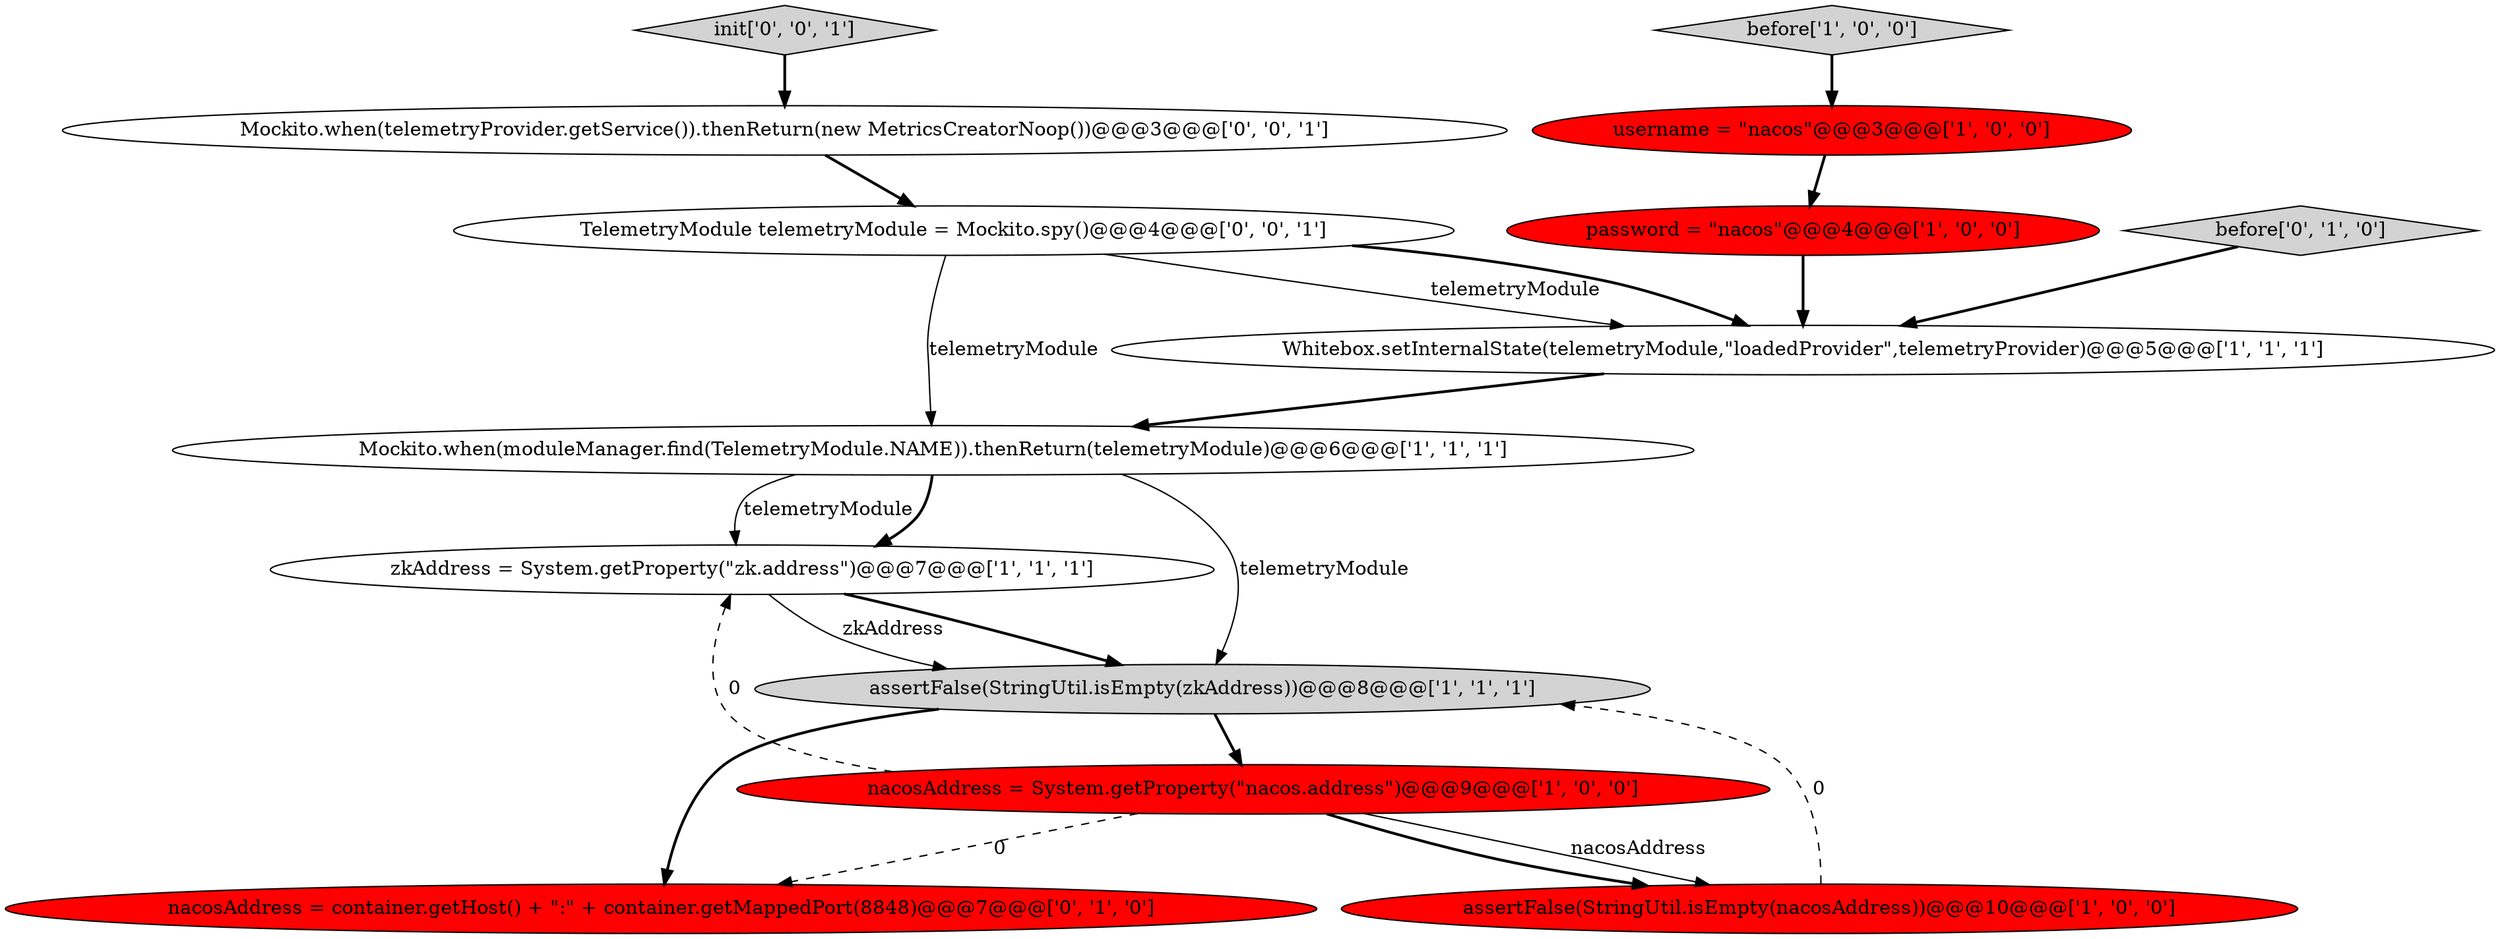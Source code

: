 digraph {
5 [style = filled, label = "Whitebox.setInternalState(telemetryModule,\"loadedProvider\",telemetryProvider)@@@5@@@['1', '1', '1']", fillcolor = white, shape = ellipse image = "AAA0AAABBB1BBB"];
0 [style = filled, label = "zkAddress = System.getProperty(\"zk.address\")@@@7@@@['1', '1', '1']", fillcolor = white, shape = ellipse image = "AAA0AAABBB1BBB"];
10 [style = filled, label = "nacosAddress = container.getHost() + \":\" + container.getMappedPort(8848)@@@7@@@['0', '1', '0']", fillcolor = red, shape = ellipse image = "AAA1AAABBB2BBB"];
13 [style = filled, label = "Mockito.when(telemetryProvider.getService()).thenReturn(new MetricsCreatorNoop())@@@3@@@['0', '0', '1']", fillcolor = white, shape = ellipse image = "AAA0AAABBB3BBB"];
4 [style = filled, label = "Mockito.when(moduleManager.find(TelemetryModule.NAME)).thenReturn(telemetryModule)@@@6@@@['1', '1', '1']", fillcolor = white, shape = ellipse image = "AAA0AAABBB1BBB"];
7 [style = filled, label = "assertFalse(StringUtil.isEmpty(nacosAddress))@@@10@@@['1', '0', '0']", fillcolor = red, shape = ellipse image = "AAA1AAABBB1BBB"];
11 [style = filled, label = "TelemetryModule telemetryModule = Mockito.spy()@@@4@@@['0', '0', '1']", fillcolor = white, shape = ellipse image = "AAA0AAABBB3BBB"];
6 [style = filled, label = "username = \"nacos\"@@@3@@@['1', '0', '0']", fillcolor = red, shape = ellipse image = "AAA1AAABBB1BBB"];
8 [style = filled, label = "before['1', '0', '0']", fillcolor = lightgray, shape = diamond image = "AAA0AAABBB1BBB"];
1 [style = filled, label = "password = \"nacos\"@@@4@@@['1', '0', '0']", fillcolor = red, shape = ellipse image = "AAA1AAABBB1BBB"];
3 [style = filled, label = "nacosAddress = System.getProperty(\"nacos.address\")@@@9@@@['1', '0', '0']", fillcolor = red, shape = ellipse image = "AAA1AAABBB1BBB"];
2 [style = filled, label = "assertFalse(StringUtil.isEmpty(zkAddress))@@@8@@@['1', '1', '1']", fillcolor = lightgray, shape = ellipse image = "AAA0AAABBB1BBB"];
9 [style = filled, label = "before['0', '1', '0']", fillcolor = lightgray, shape = diamond image = "AAA0AAABBB2BBB"];
12 [style = filled, label = "init['0', '0', '1']", fillcolor = lightgray, shape = diamond image = "AAA0AAABBB3BBB"];
1->5 [style = bold, label=""];
3->7 [style = solid, label="nacosAddress"];
4->0 [style = solid, label="telemetryModule"];
11->5 [style = solid, label="telemetryModule"];
2->3 [style = bold, label=""];
0->2 [style = bold, label=""];
8->6 [style = bold, label=""];
0->2 [style = solid, label="zkAddress"];
2->10 [style = bold, label=""];
4->2 [style = solid, label="telemetryModule"];
13->11 [style = bold, label=""];
4->0 [style = bold, label=""];
6->1 [style = bold, label=""];
12->13 [style = bold, label=""];
11->5 [style = bold, label=""];
3->7 [style = bold, label=""];
5->4 [style = bold, label=""];
9->5 [style = bold, label=""];
11->4 [style = solid, label="telemetryModule"];
7->2 [style = dashed, label="0"];
3->10 [style = dashed, label="0"];
3->0 [style = dashed, label="0"];
}
